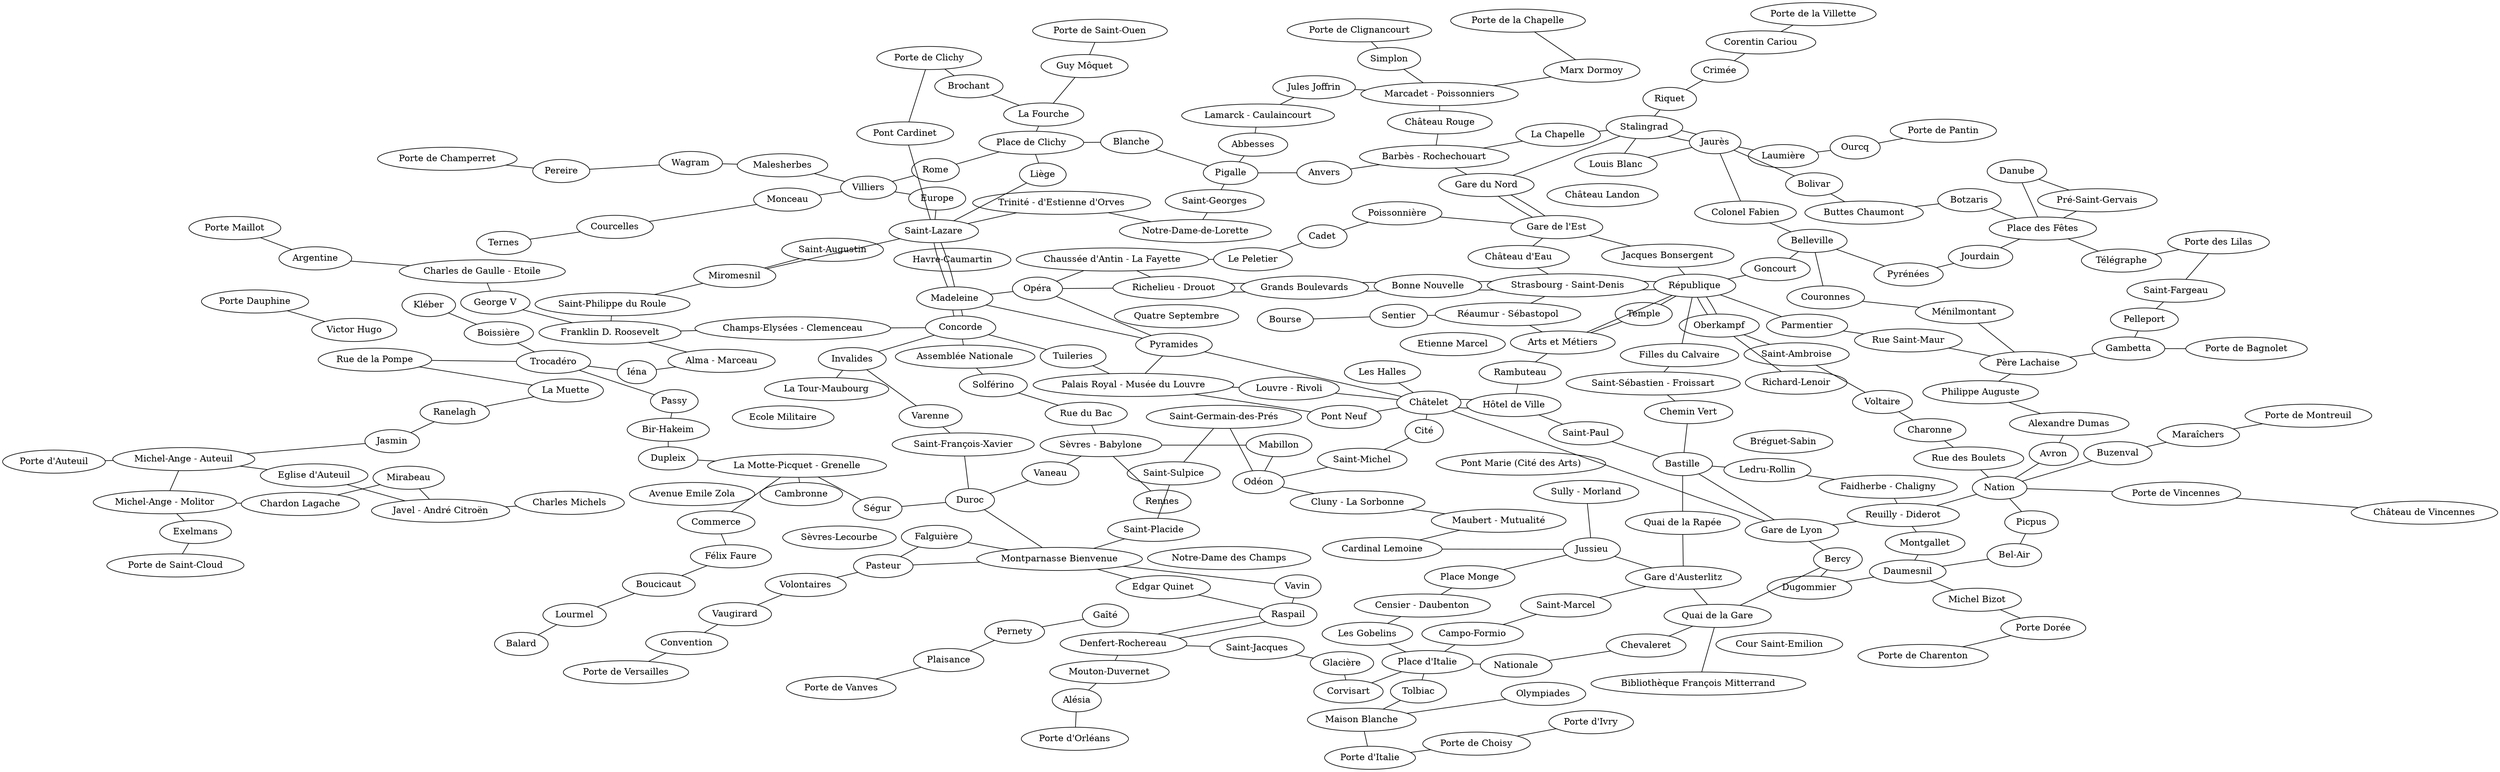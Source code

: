 graph G {
    layout=neato;
    overlap=false;
    "Porte Maillot" [pos="2.28258384736155,48.8781626526965!"];
    "Argentine" [pos="2.28943541854221,48.8756673756517!"];
    "Charles de Gaulle - Etoile" [pos="2.29581177523576,48.874994575223!"];
    "George V" [pos="2.30075978497892,48.872037763641!"];
    "Franklin D. Roosevelt" [pos="2.30948819233711,48.8687248870505!"];
    "Champs-Elysées - Clemenceau" [pos="2.31446450132278,48.8676562912457!"];
    "Concorde" [pos="2.32296144579826,48.8665579920016!"];
    "Tuileries" [pos="2.32967809471164,48.8644778383665!"];
    "Palais Royal - Musée du Louvre" [pos="2.33645436775425,48.862222264626!"];
    "Louvre - Rivoli" [pos="2.34096962328527,48.8608712117595!"];
    "Châtelet" [pos="2.34816099123458,48.8569534598372!"];
    "Hôtel de Ville" [pos="2.3520676701391,48.8573524042377!"];
    "Saint-Paul" [pos="2.36088525627519,48.8551874206563!"];
    "Bastille" [pos="2.36871896103409,48.8520542925495!"];
    "Gare de Lyon" [pos="2.3731565937892,48.8456832057876!"];
    "Reuilly - Diderot" [pos="2.38720107040939,48.8472129257497!"];
    "Nation" [pos="2.39584398872374,48.8480842890258!"];
    "Porte de Vincennes" [pos="2.4108049967015,48.8470077301404!"];
    "Château de Vincennes" [pos="2.44054009540611,48.8443175133653!"];
    "Porte Dauphine" [pos="2.27763271754527,48.8713967943003!"];
    "Victor Hugo" [pos="2.28582876591298,48.8699260814626!"];
    "Ternes" [pos="2.29811328861724,48.8782277299144!"];
    "Courcelles" [pos="2.30329436242521,48.8792652531651!"];
    "Monceau" [pos="2.3094129673747,48.8805687691788!"];
    "Villiers" [pos="2.31581509264638,48.8810731821276!"];
    "Rome" [pos="2.32135917382297,48.8823458178481!"];
    "Place de Clichy" [pos="2.32795832801022,48.8836690873247!"];
    "Blanche" [pos="2.33248437543436,48.8837663535292!"];
    "Pigalle" [pos="2.33721116470113,48.8820209311193!"];
    "Anvers" [pos="2.34415484033029,48.8828685678959!"];
    "Barbès - Rochechouart" [pos="2.3506070793551,48.8837760886089!"];
    "La Chapelle" [pos="2.3604041692741,48.8843864099048!"];
    "Stalingrad" [pos="2.36577437055817,48.8843205479219!"];
    "Jaurès" [pos="2.37143895998561,48.8830239124814!"];
    "Colonel Fabien" [pos="2.37046757479386,48.8776498075734!"];
    "Belleville" [pos="2.37673558655729,48.8722866011648!"];
    "Couronnes" [pos="2.38028898292719,48.8691933441843!"];
    "Ménilmontant" [pos="2.3834303882303,48.8663901391973!"];
    "Père Lachaise" [pos="2.38757989125445,48.8624498439893!"];
    "Philippe Auguste" [pos="2.39049759674529,48.8580894271876!"];
    "Alexandre Dumas" [pos="2.39471273375548,48.8562446774892!"];
    "Avron" [pos="2.3981875566594,48.851648542649!"];
    "Porte de Champerret" [pos="2.29211248215884,48.8856523921859!"];
    "Pereire" [pos="2.29768318601258,48.8848443217919!"];
    "Wagram" [pos="2.30467308758443,48.8838463897792!"];
    "Malesherbes" [pos="2.30948784696001,48.8828400216298!"];
    "Europe" [pos="2.32218591952051,48.8787531630967!"];
    "Saint-Lazare" [pos="2.32548839067261,48.8753813150599!"];
    "Havre-Caumartin" [pos="2.32765110341878,48.8736667509971!"];
    "Opéra" [pos="2.33104728671124,48.8714374280492!"];
    "Quatre Septembre" [pos="2.33631873559549,48.8696590964362!"];
    "Bourse" [pos="2.34066537071104,48.8687567967076!"];
    "Sentier" [pos="2.34755381593779,48.8673466033457!"];
    "Réaumur - Sébastopol" [pos="2.35205078710284,48.8663817558035!"];
    "Arts et Métiers" [pos="2.35650814364354,48.8652996116968!"];
    "Temple" [pos="2.36156123452636,48.8667566284863!"];
    "République" [pos="2.36330234078045,48.8675123568631!"];
    "Parmentier" [pos="2.3747477503599,48.8652523948625!"];
    "Rue Saint-Maur" [pos="2.38050775608986,48.8641177000146!"];
    "Gambetta" [pos="2.39853730570457,48.8650325635159!"];
    "Porte de Bagnolet" [pos="2.40875422118954,48.8645393719864!"];
    "Porte des Lilas" [pos="2.4070619733808,48.87656859808!"];
    "Saint-Fargeau" [pos="2.40449818316887,48.8718433712749!"];
    "Pelleport" [pos="2.40149679228792,48.8684648860667!"];
    "Porte de Clignancourt" [pos="2.34462409910279,48.8975256303301!"];
    "Simplon" [pos="2.34759605535164,48.8941244426855!"];
    "Marcadet - Poissonniers" [pos="2.34968154172248,48.8912804388966!"];
    "Château Rouge" [pos="2.34936580800484,48.8870788765196!"];
    "Gare du Nord" [pos="2.35680878820541,48.8795917064621!"];
    "Gare de l'Est" [pos="2.35806459441865,48.8761629935184!"];
    "Château d'Eau" [pos="2.35605174140158,48.8724469166474!"];
    "Strasbourg - Saint-Denis" [pos="2.35449161656383,48.8696235816895!"];
    "Etienne Marcel" [pos="2.34897619687911,48.8637030110762!"];
    "Les Halles" [pos="2.34612732517368,48.8625048393913!"];
    "Cité" [pos="2.34723223493191,48.8549338481585!"];
    "Saint-Michel" [pos="2.34399179903329,48.8535940766199!"];
    "Odéon" [pos="2.34069229106652,48.8520245535667!"];
    "Saint-Germain-des-Prés" [pos="2.33394781079819,48.8535745628742!"];
    "Saint-Sulpice" [pos="2.33061195308154,48.8512086266185!"];
    "Saint-Placide" [pos="2.32705481506631,48.8470066506411!"];
    "Montparnasse Bienvenue" [pos="2.323989185205,48.8438236103062!"];
    "Vavin" [pos="2.3288628540691,48.8420523223441!"];
    "Raspail" [pos="2.33046699371987,48.8391563585773!"];
    "Denfert-Rochereau" [pos="2.33201883521639,48.833948692744!"];
    "Mouton-Duvernet" [pos="2.32988764040842,48.8313375846232!"];
    "Alésia" [pos="2.32709323494845,48.8282010632709!"];
    "Porte d'Orléans" [pos="2.3254932653821,48.8234163501918!"];
    "Porte de Pantin" [pos="2.39212297232815,48.8884592103989!"];
    "Ourcq" [pos="2.38665201675988,48.886915952247!"];
    "Laumière" [pos="2.37939098935239,48.8851338471378!"];
    "Jacques Bonsergent" [pos="2.36102390204892,48.8706209253172!"];
    "Oberkampf" [pos="2.36815584539455,48.8647770975732!"];
    "Richard-Lenoir" [pos="2.37181363047695,48.8598769369206!"];
    "Bréguet-Sabin" [pos="2.37019466858975,48.8562440537382!"];
    "Quai de la Rapée" [pos="2.3658846507504,48.8464273245315!"];
    "Gare d'Austerlitz" [pos="2.36417731069183,48.8434054085772!"];
    "Saint-Marcel" [pos="2.36072185971764,48.8385124457356!"];
    "Campo-Formio" [pos="2.35874195669934,48.835542932801!"];
    "Place d'Italie" [pos="2.35550159148148,48.8309657123443!"];
    "Kléber" [pos="2.29314613724863,48.871489411987!"];
    "Boissière" [pos="2.29003283760744,48.8668483424692!"];
    "Trocadéro" [pos="2.28749279696644,48.8634876640714!"];
    "Passy" [pos="2.28583941888146,48.8575150886722!"];
    "Bir-Hakeim" [pos="2.2894007376346,48.8539253674278!"];
    "Dupleix" [pos="2.29366372673104,48.8504116248585!"];
    "La Motte-Picquet - Grenelle" [pos="2.29852572623663,48.8496308034842!"];
    "Cambronne" [pos="2.30294172833761,48.8475431112453!"];
    "Sèvres-Lecourbe" [pos="2.30952961043039,48.8456476817025!"];
    "Pasteur" [pos="2.31291468047394,48.842528386595!"];
    "Edgar Quinet" [pos="2.3252865779433,48.84090350075!"];
    "Saint-Jacques" [pos="2.33715437092501,48.8329160052708!"];
    "Glacière" [pos="2.3434382366787,48.8311159466681!"];
    "Corvisart" [pos="2.35061122592617,48.829860012364!"];
    "Nationale" [pos="2.36280417159351,48.8332352787279!"];
    "Chevaleret" [pos="2.36808128297274,48.8349630811609!"];
    "Quai de la Gare" [pos="2.37276624894817,48.8370742696613!"];
    "Bercy" [pos="2.37946307018526,48.8401760271736!"];
    "Dugommier" [pos="2.38959977007981,48.8390365273806!"];
    "Daumesnil" [pos="2.39614862848937,48.8394340071049!"];
    "Bel-Air" [pos="2.40086713199526,48.8414273312853!"];
    "Picpus" [pos="2.40127453882237,48.8451032465536!"];
    "Porte de la Villette" [pos="2.38586903314334,48.8978026914078!"];
    "Corentin Cariou" [pos="2.38229155716463,48.8946726591084!"];
    "Crimée" [pos="2.37693573698238,48.8908857579809!"];
    "Riquet" [pos="2.3736694647432,48.8881572611178!"];
    "Louis Blanc" [pos="2.36442486249368,48.881206210878!"];
    "Château Landon" [pos="2.36201793551061,48.8784414547844!"];
    "Poissonnière" [pos="2.34873975139007,48.8771648483022!"];
    "Cadet" [pos="2.34444630970227,48.8759632841275!"];
    "Le Peletier" [pos="2.34015055970637,48.8749594050929!"];
    "Chaussée d'Antin - La Fayette" [pos="2.3337385944087,48.8731342048266!"];
    "Pyramides" [pos="2.33462360600492,48.8657555264287!"];
    "Pont Neuf" [pos="2.34177674914854,48.8585463383202!"];
    "Pont Marie (Cité des Arts)" [pos="2.3573766690444,48.8534598594796!"];
    "Sully - Morland" [pos="2.36185316969725,48.8512714074456!"];
    "Jussieu" [pos="2.35493167182323,48.8461978906888!"];
    "Place Monge" [pos="2.35215486857877,48.8426663846946!"];
    "Censier - Daubenton" [pos="2.3516265726055,48.8402262475657!"];
    "Les Gobelins" [pos="2.35241680189827,48.8358416213962!"];
    "Tolbiac" [pos="2.35731843921319,48.8261368608053!"];
    "Maison Blanche" [pos="2.35841294615594,48.8221495051266!"];
    "Porte d'Italie" [pos="2.35952973310717,48.8191065956103!"];
    "Porte de Choisy" [pos="2.36467859404946,48.8200559281997!"];
    "Porte d'Ivry" [pos="2.36951125431949,48.8214890346144!"];
    "Bolivar" [pos="2.37412487118754,48.8807896620271!"];
    "Buttes Chaumont" [pos="2.38156984208801,48.8784990874506!"];
    "Botzaris" [pos="2.38890095131574,48.8795349903204!"];
    "Place des Fêtes" [pos="2.3931393703605,48.8767236610252!"];
    "Pré-Saint-Gervais" [pos="2.39858077069353,48.8801595797163!"];
    "Danube" [pos="2.39322847122749,48.8819492139726!"];
    "Balard" [pos="2.2783626618092,48.8366678938828!"];
    "Lourmel" [pos="2.28224195985507,48.8386608627116!"];
    "Boucicaut" [pos="2.28791843112456,48.841024160045!"];
    "Félix Faure" [pos="2.29184722036797,48.8426843338484!"];
    "Commerce" [pos="2.29379684219286,48.8446115114202!"];
    "Ecole Militaire" [pos="2.30634568382008,48.8549196596389!"];
    "La Tour-Maubourg" [pos="2.31047353593698,48.8577270225864!"];
    "Invalides" [pos="2.31463266044452,48.861092010433!"];
    "Madeleine" [pos="2.32581004879328,48.8705446757682!"];
    "Richelieu - Drouot" [pos="2.33859122153854,48.8721358693699!"];
    "Grands Boulevards" [pos="2.34320726640509,48.8715047688147!"];
    "Bonne Nouvelle" [pos="2.34848136571839,48.8705712985549!"];
    "Filles du Calvaire" [pos="2.3667452977427,48.8630698825026!"];
    "Saint-Sébastien - Froissart" [pos="2.36726153971727,48.8609681448082!"];
    "Chemin Vert" [pos="2.36809508538599,48.8570873668721!"];
    "Ledru-Rollin" [pos="2.37614122331859,48.8513377658502!"];
    "Faidherbe - Chaligny" [pos="2.38402856638311,48.8501105431855!"];
    "Montgallet" [pos="2.39040001363536,48.8440050747607!"];
    "Michel Bizot" [pos="2.402366739988,48.8370774300875!"];
    "Porte Dorée" [pos="2.40587391298756,48.8350173731456!"];
    "Porte de Charenton" [pos="2.40251187285007,48.8334492219311!"];
    "Porte de Saint-Cloud" [pos="2.25704619292215,48.8379584046712!"];
    "Exelmans" [pos="2.25980084514434,48.8425802753283!"];
    "Michel-Ange - Molitor" [pos="2.2615119169052,48.844911226615!"];
    "Michel-Ange - Auteuil" [pos="2.26398952533333,48.8479753532281!"];
    "Jasmin" [pos="2.26793329164707,48.8524334177774!"];
    "Ranelagh" [pos="2.26994815793463,48.8555035574475!"];
    "La Muette" [pos="2.27409624466972,48.8580919659505!"];
    "Rue de la Pompe" [pos="2.27788589795906,48.8639517079318!"];
    "Iéna" [pos="2.29386422568227,48.8647800213093!"];
    "Alma - Marceau" [pos="2.30110435239267,48.8646471469577!"];
    "Saint-Philippe du Roule" [pos="2.31013720568782,48.8721551301294!"];
    "Miromesnil" [pos="2.31601069312102,48.8734479148472!"];
    "Saint-Augustin" [pos="2.3210135978086,48.8745466119868!"];
    "Saint-Ambroise" [pos="2.37388053821155,48.861416656961!"];
    "Voltaire" [pos="2.3800316941488,48.8576624334379!"];
    "Charonne" [pos="2.38478239644889,48.8549394425003!"];
    "Rue des Boulets" [pos="2.38910470503224,48.8522140723837!"];
    "Buzenval" [pos="2.40117076936841,48.8517624388841!"];
    "Maraîchers" [pos="2.40603854479805,48.8527310195318!"];
    "Porte de Montreuil" [pos="2.41071815402749,48.8534826302583!"];
    "Cardinal Lemoine" [pos="2.35132800167318,48.8467000343149!"];
    "Maubert - Mutualité" [pos="2.34828041316949,48.8501954651213!"];
    "Cluny - La Sorbonne" [pos="2.34489630121208,48.8510268759263!"];
    "Mabillon" [pos="2.33514281934647,48.8528437373513!"];
    "Sèvres - Babylone" [pos="2.32685966312174,48.8515653054432!"];
    "Vaneau" [pos="2.32135124235473,48.8488945691107!"];
    "Duroc" [pos="2.31652121945652,48.8470098926637!"];
    "Ségur" [pos="2.30713784940338,48.8471672690468!"];
    "Avenue Emile Zola" [pos="2.29501899714355,48.8470380127569!"];
    "Charles Michels" [pos="2.28562101336672,48.8466045314492!"];
    "Javel - André Citroën" [pos="2.27800949652736,48.846181105275!"];
    "Eglise d'Auteuil" [pos="2.26911138902189,48.8471433605089!"];
    "Porte d'Auteuil" [pos="2.25828074459554,48.847904122681!"];
    "Chardon Lagache" [pos="2.26690547594029,48.8450882982306!"];
    "Mirabeau" [pos="2.27306412637283,48.8470775063978!"];
    "Rambuteau" [pos="2.35327394859477,48.8611901560022!"];
    "Goncourt" [pos="2.3707644347484,48.8700070168905!"];
    "Pyrénées" [pos="2.38520291556953,48.8738187892325!"];
    "Jourdain" [pos="2.3893253789101,48.8752473476934!"];
    "Place des Fêtes" [pos="2.3931393703605,48.8767236610252!"];
    "Télégraphe" [pos="2.39864808996059,48.8755103832327!"];
    "Porte de la Chapelle" [pos="2.35924854231036,48.8974024217225!"];
    "Marx Dormoy" [pos="2.35980847808402,48.8905795776193!"];
    "Jules Joffrin" [pos="2.34432002938048,48.892492267254!"];
    "Lamarck - Caulaincourt" [pos="2.33858382438319,48.8896818090189!"];
    "Abbesses" [pos="2.33839463522091,48.8843927170434!"];
    "Saint-Georges" [pos="2.33757064037967,48.8784165939537!"];
    "Notre-Dame-de-Lorette" [pos="2.33787361922264,48.8760350303326!"];
    "Trinité - d'Estienne d'Orves" [pos="2.33304917241824,48.8763365063593!"];
    "Assemblée Nationale" [pos="2.32057583664755,48.8610719385779!"];
    "Solférino" [pos="2.32307596425154,48.8585319487804!"];
    "Rue du Bac" [pos="2.32569989845241,48.8558846775373!"];
    "Rennes" [pos="2.32778718478739,48.8483328280924!"];
    "Notre-Dame des Champs" [pos="2.32869580549871,48.8450777446896!"];
    "Falguière" [pos="2.31755123561703,48.8443176825861!"];
    "Volontaires" [pos="2.30798338057685,48.8414117274667!"];
    "Vaugirard" [pos="2.30107451565455,48.8394379171286!"];
    "Convention" [pos="2.29639138648092,48.8371350528567!"];
    "Porte de Versailles" [pos="2.28774170914233,48.8325195315652!"];
    "Porte de Vanves" [pos="2.30533238665747,48.8276134630559!"];
    "Plaisance" [pos="2.31386048934431,48.8317503621191!"];
    "Pernety" [pos="2.3183937066147,48.8340786788266!"];
    "Gaîté" [pos="2.32235399677881,48.8385260840742!"];
    "Saint-François-Xavier" [pos="2.31428594618056,48.8512915499903!"];
    "Varenne" [pos="2.31511393050966,48.8566249817984!"];
    "Liège" [pos="2.32685267123976,48.8795349364277!"];
    "La Fourche" [pos="2.32571411716613,48.887433655789!"];
    "Guy Môquet" [pos="2.32748325862612,48.8930014410137!"];
    "Porte de Saint-Ouen" [pos="2.32904834074465,48.8974978363796!"];
    "Brochant" [pos="2.31990481720936,48.8906518702421!"];
    "Porte de Clichy" [pos="2.31320835075881,48.8944312870695!"];
    "Pont Cardinet" [pos="2.31536814050515,48.888103402695!"];
    "Cour Saint-Emilion" [pos="2.38661785021406,48.8333193028951!"];
    "Bibliothèque François Mitterrand" [pos="2.3764873711683,48.8299257649806!"];
    "Olympiades" [pos="2.36692312153081,48.827123440481!"];
    "Porte Maillot" -- "Argentine";
    "Argentine" -- "Charles de Gaulle - Etoile";
    "Charles de Gaulle - Etoile" -- "George V";
    "George V" -- "Franklin D. Roosevelt";
    "Franklin D. Roosevelt" -- "Champs-Elysées - Clemenceau";
    "Champs-Elysées - Clemenceau" -- "Concorde";
    "Concorde" -- "Tuileries";
    "Tuileries" -- "Palais Royal - Musée du Louvre";
    "Palais Royal - Musée du Louvre" -- "Louvre - Rivoli";
    "Louvre - Rivoli" -- "Châtelet";
    "Châtelet" -- "Hôtel de Ville";
    "Hôtel de Ville" -- "Saint-Paul";
    "Saint-Paul" -- "Bastille";
    "Bastille" -- "Gare de Lyon";
    "Gare de Lyon" -- "Reuilly - Diderot";
    "Reuilly - Diderot" -- "Nation";
    "Nation" -- "Porte de Vincennes";
    "Porte de Vincennes" -- "Château de Vincennes";
    "Porte Dauphine" -- "Victor Hugo";
    "Ternes" -- "Courcelles";
    "Courcelles" -- "Monceau";
    "Monceau" -- "Villiers";
    "Villiers" -- "Rome";
    "Rome" -- "Place de Clichy";
    "Place de Clichy" -- "Blanche";
    "Blanche" -- "Pigalle";
    "Pigalle" -- "Anvers";
    "Anvers" -- "Barbès - Rochechouart";
    "Barbès - Rochechouart" -- "La Chapelle";
    "La Chapelle" -- "Stalingrad";
    "Stalingrad" -- "Jaurès";
    "Jaurès" -- "Colonel Fabien";
    "Colonel Fabien" -- "Belleville";
    "Belleville" -- "Couronnes";
    "Couronnes" -- "Ménilmontant";
    "Ménilmontant" -- "Père Lachaise";
    "Père Lachaise" -- "Philippe Auguste";
    "Philippe Auguste" -- "Alexandre Dumas";
    "Alexandre Dumas" -- "Avron";
    "Avron" -- "Nation";
    "Porte de Champerret" -- "Pereire";
    "Pereire" -- "Wagram";
    "Wagram" -- "Malesherbes";
    "Malesherbes" -- "Villiers";
    "Villiers" -- "Europe";
    "Europe" -- "Saint-Lazare";
    "Bourse" -- "Sentier";
    "Sentier" -- "Réaumur - Sébastopol";
    "Réaumur - Sébastopol" -- "Arts et Métiers";
    "Arts et Métiers" -- "Temple";
    "Temple" -- "République";
    "République" -- "Parmentier";
    "Parmentier" -- "Rue Saint-Maur";
    "Rue Saint-Maur" -- "Père Lachaise";
    "Père Lachaise" -- "Gambetta";
    "Gambetta" -- "Porte de Bagnolet";
    "Porte de Clignancourt" -- "Simplon";
    "Simplon" -- "Marcadet - Poissonniers";
    "Marcadet - Poissonniers" -- "Château Rouge";
    "Château Rouge" -- "Barbès - Rochechouart";
    "Barbès - Rochechouart" -- "Gare du Nord";
    "Gare du Nord" -- "Gare de l'Est";
    "Gare de l'Est" -- "Château d'Eau";
    "Château d'Eau" -- "Strasbourg - Saint-Denis";
    "Strasbourg - Saint-Denis" -- "Réaumur - Sébastopol";
    "Les Halles" -- "Châtelet";
    "Châtelet" -- "Cité";
    "Cité" -- "Saint-Michel";
    "Saint-Michel" -- "Odéon";
    "Odéon" -- "Saint-Germain-des-Prés";
    "Saint-Germain-des-Prés" -- "Saint-Sulpice";
    "Saint-Sulpice" -- "Saint-Placide";
    "Saint-Placide" -- "Montparnasse Bienvenue";
    "Montparnasse Bienvenue" -- "Vavin";
    "Vavin" -- "Raspail";
    "Raspail" -- "Denfert-Rochereau";
    "Denfert-Rochereau" -- "Mouton-Duvernet";
    "Mouton-Duvernet" -- "Alésia";
    "Alésia" -- "Porte d'Orléans";
    "Porte de Pantin" -- "Ourcq";
    "Ourcq" -- "Laumière";
    "Laumière" -- "Jaurès";
    "Jaurès" -- "Stalingrad";
    "Stalingrad" -- "Gare du Nord";
    "Gare du Nord" -- "Gare de l'Est";
    "Gare de l'Est" -- "Jacques Bonsergent";
    "Jacques Bonsergent" -- "République";
    "République" -- "Oberkampf";
    "Oberkampf" -- "Richard-Lenoir";
    "Bastille" -- "Quai de la Rapée";
    "Quai de la Rapée" -- "Gare d'Austerlitz";
    "Gare d'Austerlitz" -- "Saint-Marcel";
    "Saint-Marcel" -- "Campo-Formio";
    "Campo-Formio" -- "Place d'Italie";
    "Gambetta" -- "Pelleport";
    "Pelleport" -- "Saint-Fargeau";
    "Saint-Fargeau" -- "Porte des Lilas";
    "Kléber" -- "Boissière";
    "Boissière" -- "Trocadéro";
    "Trocadéro" -- "Passy";
    "Passy" -- "Bir-Hakeim";
    "Bir-Hakeim" -- "Dupleix";
    "Dupleix" -- "La Motte-Picquet - Grenelle";
    "La Motte-Picquet - Grenelle" -- "Cambronne";
    "Pasteur" -- "Montparnasse Bienvenue";
    "Montparnasse Bienvenue" -- "Edgar Quinet";
    "Edgar Quinet" -- "Raspail";
    "Raspail" -- "Denfert-Rochereau";
    "Denfert-Rochereau" -- "Saint-Jacques";
    "Saint-Jacques" -- "Glacière";
    "Glacière" -- "Corvisart";
    "Corvisart" -- "Place d'Italie";
    "Place d'Italie" -- "Nationale";
    "Nationale" -- "Chevaleret";
    "Chevaleret" -- "Quai de la Gare";
    "Quai de la Gare" -- "Bercy";
    "Bercy" -- "Dugommier";
    "Dugommier" -- "Daumesnil";
    "Daumesnil" -- "Bel-Air";
    "Bel-Air" -- "Picpus";
    "Picpus" -- "Nation";
    "Porte de la Villette" -- "Corentin Cariou";
    "Corentin Cariou" -- "Crimée";
    "Crimée" -- "Riquet";
    "Riquet" -- "Stalingrad";
    "Stalingrad" -- "Louis Blanc";
    "Gare de l'Est" -- "Poissonnière";
    "Poissonnière" -- "Cadet";
    "Cadet" -- "Le Peletier";
    "Le Peletier" -- "Chaussée d'Antin - La Fayette";
    "Chaussée d'Antin - La Fayette" -- "Opéra";
    "Opéra" -- "Pyramides";
    "Pyramides" -- "Palais Royal - Musée du Louvre";
    "Palais Royal - Musée du Louvre" -- "Pont Neuf";
    "Pont Neuf" -- "Châtelet";
    "Sully - Morland" -- "Jussieu";
    "Jussieu" -- "Place Monge";
    "Place Monge" -- "Censier - Daubenton";
    "Censier - Daubenton" -- "Les Gobelins";
    "Les Gobelins" -- "Place d'Italie";
    "Place d'Italie" -- "Tolbiac";
    "Tolbiac" -- "Maison Blanche";
    "Maison Blanche" -- "Porte d'Italie";
    "Porte d'Italie" -- "Porte de Choisy";
    "Porte de Choisy" -- "Porte d'Ivry";
    "Louis Blanc" -- "Jaurès";
    "Jaurès" -- "Bolivar";
    "Bolivar" -- "Buttes Chaumont";
    "Buttes Chaumont" -- "Botzaris";
    "Danube" -- "Place des Fêtes";
    "Botzaris" -- "Place des Fêtes";
    "Pré-Saint-Gervais" -- "Danube";
    "Place des Fêtes" -- "Pré-Saint-Gervais";
    "Balard" -- "Lourmel";
    "Lourmel" -- "Boucicaut";
    "Boucicaut" -- "Félix Faure";
    "Félix Faure" -- "Commerce";
    "Commerce" -- "La Motte-Picquet - Grenelle";
    "La Tour-Maubourg" -- "Invalides";
    "Invalides" -- "Concorde";
    "Concorde" -- "Madeleine";
    "Madeleine" -- "Opéra";
    "Opéra" -- "Richelieu - Drouot";
    "Richelieu - Drouot" -- "Grands Boulevards";
    "Grands Boulevards" -- "Bonne Nouvelle";
    "Bonne Nouvelle" -- "Strasbourg - Saint-Denis";
    "Strasbourg - Saint-Denis" -- "République";
    "République" -- "Filles du Calvaire";
    "Filles du Calvaire" -- "Saint-Sébastien - Froissart";
    "Saint-Sébastien - Froissart" -- "Chemin Vert";
    "Chemin Vert" -- "Bastille";
    "Bastille" -- "Ledru-Rollin";
    "Ledru-Rollin" -- "Faidherbe - Chaligny";
    "Faidherbe - Chaligny" -- "Reuilly - Diderot";
    "Reuilly - Diderot" -- "Montgallet";
    "Montgallet" -- "Daumesnil";
    "Daumesnil" -- "Michel Bizot";
    "Michel Bizot" -- "Porte Dorée";
    "Porte Dorée" -- "Porte de Charenton";
    "Porte de Saint-Cloud" -- "Exelmans";
    "Exelmans" -- "Michel-Ange - Molitor";
    "Michel-Ange - Molitor" -- "Michel-Ange - Auteuil";
    "Michel-Ange - Auteuil" -- "Jasmin";
    "Jasmin" -- "Ranelagh";
    "Ranelagh" -- "La Muette";
    "La Muette" -- "Rue de la Pompe";
    "Rue de la Pompe" -- "Trocadéro";
    "Trocadéro" -- "Iéna";
    "Iéna" -- "Alma - Marceau";
    "Alma - Marceau" -- "Franklin D. Roosevelt";
    "Franklin D. Roosevelt" -- "Saint-Philippe du Roule";
    "Saint-Philippe du Roule" -- "Miromesnil";
    "Miromesnil" -- "Saint-Augustin";
    "Chaussée d'Antin - La Fayette" -- "Richelieu - Drouot";
    "Richelieu - Drouot" -- "Grands Boulevards";
    "Grands Boulevards" -- "Bonne Nouvelle";
    "Bonne Nouvelle" -- "Strasbourg - Saint-Denis";
    "Strasbourg - Saint-Denis" -- "République";
    "République" -- "Oberkampf";
    "Oberkampf" -- "Saint-Ambroise";
    "Saint-Ambroise" -- "Voltaire";
    "Voltaire" -- "Charonne";
    "Charonne" -- "Rue des Boulets";
    "Rue des Boulets" -- "Nation";
    "Nation" -- "Buzenval";
    "Buzenval" -- "Maraîchers";
    "Maraîchers" -- "Porte de Montreuil";
    "Michel-Ange - Auteuil" -- "Porte d'Auteuil";
    "Michel-Ange - Molitor" -- "Chardon Lagache";
    "Chardon Lagache" -- "Mirabeau";
    "Javel - André Citroën" -- "Eglise d'Auteuil";
    "Eglise d'Auteuil" -- "Michel-Ange - Auteuil";
    "Mirabeau" -- "Javel - André Citroën";
    "Javel - André Citroën" -- "Charles Michels";
    "La Motte-Picquet - Grenelle" -- "Ségur";
    "Ségur" -- "Duroc";
    "Duroc" -- "Vaneau";
    "Vaneau" -- "Sèvres - Babylone";
    "Sèvres - Babylone" -- "Mabillon";
    "Mabillon" -- "Odéon";
    "Odéon" -- "Cluny - La Sorbonne";
    "Cluny - La Sorbonne" -- "Maubert - Mutualité";
    "Maubert - Mutualité" -- "Cardinal Lemoine";
    "Cardinal Lemoine" -- "Jussieu";
    "Jussieu" -- "Gare d'Austerlitz";
    "Gare d'Austerlitz" -- "Quai de la Gare";
    "Quai de la Gare" -- "Bibliothèque François Mitterrand";
    "Châtelet" -- "Hôtel de Ville";
    "Hôtel de Ville" -- "Rambuteau";
    "Rambuteau" -- "Arts et Métiers";
    "Arts et Métiers" -- "République";
    "République" -- "Goncourt";
    "Goncourt" -- "Belleville";
    "Belleville" -- "Pyrénées";
    "Pyrénées" -- "Jourdain";
    "Jourdain" -- "Place des Fêtes";
    "Place des Fêtes" -- "Télégraphe";
    "Télégraphe" -- "Porte des Lilas";
    "Porte de la Chapelle" -- "Marx Dormoy";
    "Marx Dormoy" -- "Marcadet - Poissonniers";
    "Marcadet - Poissonniers" -- "Jules Joffrin";
    "Jules Joffrin" -- "Lamarck - Caulaincourt";
    "Lamarck - Caulaincourt" -- "Abbesses";
    "Abbesses" -- "Pigalle";
    "Pigalle" -- "Saint-Georges";
    "Saint-Georges" -- "Notre-Dame-de-Lorette";
    "Notre-Dame-de-Lorette" -- "Trinité - d'Estienne d'Orves";
    "Trinité - d'Estienne d'Orves" -- "Saint-Lazare";
    "Saint-Lazare" -- "Madeleine";
    "Madeleine" -- "Concorde";
    "Concorde" -- "Assemblée Nationale";
    "Assemblée Nationale" -- "Solférino";
    "Solférino" -- "Rue du Bac";
    "Rue du Bac" -- "Sèvres - Babylone";
    "Sèvres - Babylone" -- "Rennes";
    "Montparnasse Bienvenue" -- "Falguière";
    "Falguière" -- "Pasteur";
    "Pasteur" -- "Volontaires";
    "Volontaires" -- "Vaugirard";
    "Vaugirard" -- "Convention";
    "Convention" -- "Porte de Versailles";
    "Porte de Saint-Ouen" -- "Guy Môquet";
    "Guy Môquet" -- "La Fourche";
    "La Fourche" -- "Place de Clichy";
    "Place de Clichy" -- "Liège";
    "Liège" -- "Saint-Lazare";
    "Saint-Lazare" -- "Miromesnil";
    "Invalides" -- "Varenne";
    "Varenne" -- "Saint-François-Xavier";
    "Saint-François-Xavier" -- "Duroc";
    "Duroc" -- "Montparnasse Bienvenue";
    "Gaîté" -- "Pernety";
    "Pernety" -- "Plaisance";
    "Plaisance" -- "Porte de Vanves";
    "Brochant" -- "La Fourche";
    "Porte de Clichy" -- "Brochant";
    "Porte de Clichy" -- "Pont Cardinet";
    "Pont Cardinet" -- "Saint-Lazare";
    "Saint-Lazare" -- "Madeleine";
    "Madeleine" -- "Pyramides";
    "Pyramides" -- "Châtelet";
    "Châtelet" -- "Gare de Lyon";
    "Gare de Lyon" -- "Bercy";
    "Olympiades" -- "Maison Blanche";
}
